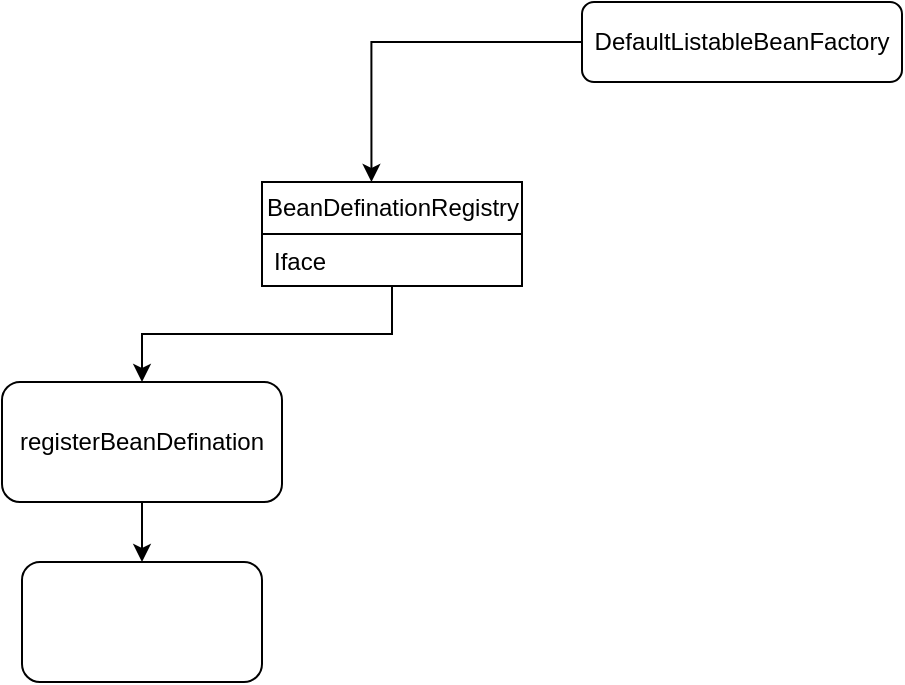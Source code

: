 <mxfile version="21.6.1" type="github">
  <diagram id="C5RBs43oDa-KdzZeNtuy" name="Page-1">
    <mxGraphModel dx="1774" dy="430" grid="1" gridSize="10" guides="1" tooltips="1" connect="1" arrows="1" fold="1" page="1" pageScale="1" pageWidth="980" pageHeight="1390" math="0" shadow="0">
      <root>
        <mxCell id="WIyWlLk6GJQsqaUBKTNV-0" />
        <mxCell id="WIyWlLk6GJQsqaUBKTNV-1" parent="WIyWlLk6GJQsqaUBKTNV-0" />
        <mxCell id="6dgZI4LltGJ7n1IkP1hy-7" style="edgeStyle=orthogonalEdgeStyle;rounded=0;orthogonalLoop=1;jettySize=auto;html=1;entryX=0.421;entryY=0;entryDx=0;entryDy=0;entryPerimeter=0;" edge="1" parent="WIyWlLk6GJQsqaUBKTNV-1" source="WIyWlLk6GJQsqaUBKTNV-3" target="6dgZI4LltGJ7n1IkP1hy-0">
          <mxGeometry relative="1" as="geometry" />
        </mxCell>
        <mxCell id="WIyWlLk6GJQsqaUBKTNV-3" value="DefaultListableBeanFactory" style="rounded=1;whiteSpace=wrap;html=1;fontSize=12;glass=0;strokeWidth=1;shadow=0;" parent="WIyWlLk6GJQsqaUBKTNV-1" vertex="1">
          <mxGeometry x="210" y="20" width="160" height="40" as="geometry" />
        </mxCell>
        <mxCell id="6dgZI4LltGJ7n1IkP1hy-9" value="" style="edgeStyle=orthogonalEdgeStyle;rounded=0;orthogonalLoop=1;jettySize=auto;html=1;" edge="1" parent="WIyWlLk6GJQsqaUBKTNV-1" source="6dgZI4LltGJ7n1IkP1hy-0" target="6dgZI4LltGJ7n1IkP1hy-8">
          <mxGeometry relative="1" as="geometry" />
        </mxCell>
        <mxCell id="6dgZI4LltGJ7n1IkP1hy-0" value="BeanDefinationRegistry" style="swimlane;fontStyle=0;childLayout=stackLayout;horizontal=1;startSize=26;fillColor=none;horizontalStack=0;resizeParent=1;resizeParentMax=0;resizeLast=0;collapsible=1;marginBottom=0;html=1;" vertex="1" parent="WIyWlLk6GJQsqaUBKTNV-1">
          <mxGeometry x="50" y="110" width="130" height="52" as="geometry" />
        </mxCell>
        <mxCell id="6dgZI4LltGJ7n1IkP1hy-1" value="Iface" style="text;strokeColor=none;fillColor=none;align=left;verticalAlign=top;spacingLeft=4;spacingRight=4;overflow=hidden;rotatable=0;points=[[0,0.5],[1,0.5]];portConstraint=eastwest;whiteSpace=wrap;html=1;" vertex="1" parent="6dgZI4LltGJ7n1IkP1hy-0">
          <mxGeometry y="26" width="130" height="26" as="geometry" />
        </mxCell>
        <mxCell id="6dgZI4LltGJ7n1IkP1hy-11" value="" style="edgeStyle=orthogonalEdgeStyle;rounded=0;orthogonalLoop=1;jettySize=auto;html=1;" edge="1" parent="WIyWlLk6GJQsqaUBKTNV-1" source="6dgZI4LltGJ7n1IkP1hy-8" target="6dgZI4LltGJ7n1IkP1hy-10">
          <mxGeometry relative="1" as="geometry" />
        </mxCell>
        <mxCell id="6dgZI4LltGJ7n1IkP1hy-8" value="registerBeanDefination" style="rounded=1;whiteSpace=wrap;html=1;fillColor=none;fontStyle=0;startSize=26;" vertex="1" parent="WIyWlLk6GJQsqaUBKTNV-1">
          <mxGeometry x="-80" y="210" width="140" height="60" as="geometry" />
        </mxCell>
        <mxCell id="6dgZI4LltGJ7n1IkP1hy-10" value="" style="whiteSpace=wrap;html=1;fillColor=none;rounded=1;fontStyle=0;startSize=26;" vertex="1" parent="WIyWlLk6GJQsqaUBKTNV-1">
          <mxGeometry x="-70" y="300" width="120" height="60" as="geometry" />
        </mxCell>
      </root>
    </mxGraphModel>
  </diagram>
</mxfile>
